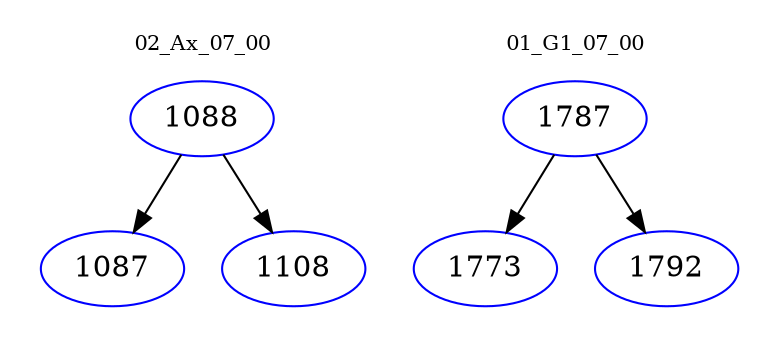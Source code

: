 digraph{
subgraph cluster_0 {
color = white
label = "02_Ax_07_00";
fontsize=10;
T0_1088 [label="1088", color="blue"]
T0_1088 -> T0_1087 [color="black"]
T0_1087 [label="1087", color="blue"]
T0_1088 -> T0_1108 [color="black"]
T0_1108 [label="1108", color="blue"]
}
subgraph cluster_1 {
color = white
label = "01_G1_07_00";
fontsize=10;
T1_1787 [label="1787", color="blue"]
T1_1787 -> T1_1773 [color="black"]
T1_1773 [label="1773", color="blue"]
T1_1787 -> T1_1792 [color="black"]
T1_1792 [label="1792", color="blue"]
}
}
